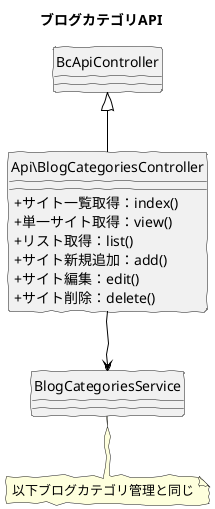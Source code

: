@startuml
skinparam handwritten true
skinparam backgroundColor white
hide circle
skinparam classAttributeIconSize 0

title ブログカテゴリAPI

class Api\BlogCategoriesController {
  + サイト一覧取得：index()
  + 単一サイト取得：view()
  + リスト取得：list()
  + サイト新規追加：add()
  + サイト編集：edit()
  + サイト削除：delete()
}

Api\BlogCategoriesController -down[#Black]-> BlogCategoriesService
Api\BlogCategoriesController -up[#Black]-|> BcApiController

note "以下ブログカテゴリ管理と同じ" as note
BlogCategoriesService .. note

@enduml
